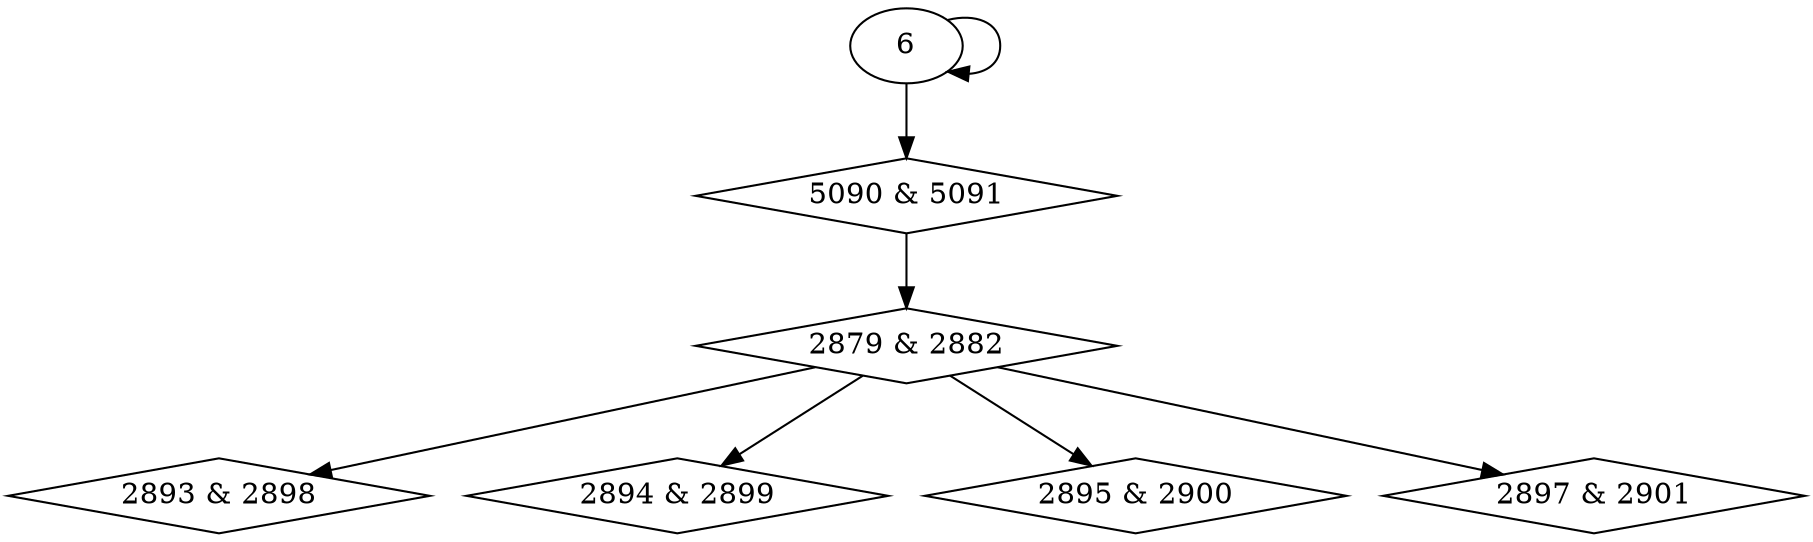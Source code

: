 digraph {
0 [label = "2879 & 2882", shape = diamond];
1 [label = "2893 & 2898", shape = diamond];
2 [label = "2894 & 2899", shape = diamond];
3 [label = "2895 & 2900", shape = diamond];
4 [label = "2897 & 2901", shape = diamond];
5 [label = "5090 & 5091", shape = diamond];
5 -> 0;
0 -> 1;
0 -> 2;
0 -> 3;
0 -> 4;
6 -> 5;
6 -> 6;
}
